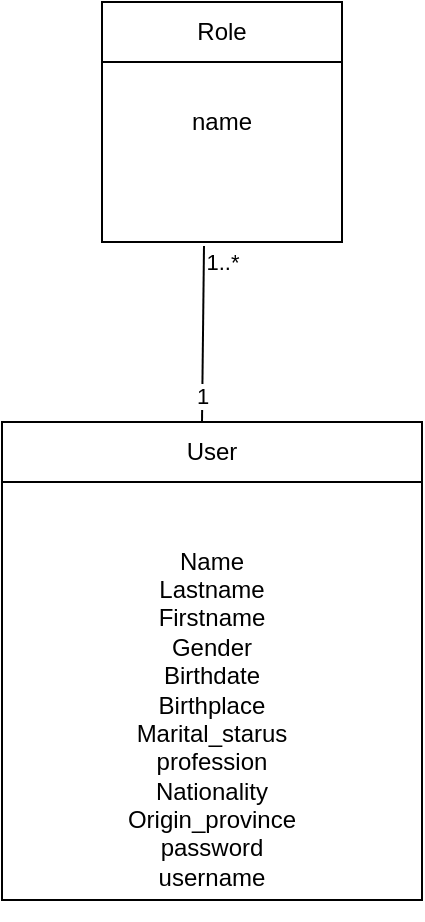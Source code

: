 <mxfile>
    <diagram id="1Tgc0WAK-sqbQ3idx1S3" name="Page-1">
        <mxGraphModel dx="543" dy="1284" grid="1" gridSize="10" guides="1" tooltips="1" connect="1" arrows="1" fold="1" page="1" pageScale="1" pageWidth="850" pageHeight="1100" math="0" shadow="0">
            <root>
                <mxCell id="0"/>
                <mxCell id="1" parent="0"/>
                <mxCell id="5" value="&lt;br&gt;&lt;br&gt;&lt;br&gt;Name&lt;br&gt;Lastname&lt;br&gt;Firstname&lt;br&gt;Gender&lt;br&gt;Birthdate&lt;br&gt;Birthplace&lt;br&gt;Marital_starus&lt;br&gt;profession&lt;br&gt;Nationality&lt;br&gt;Origin_province&lt;br&gt;password&lt;br&gt;username&lt;br&gt;&lt;br&gt;" style="whiteSpace=wrap;html=1;aspect=fixed;" parent="1" vertex="1">
                    <mxGeometry x="160" y="59" width="210" height="210" as="geometry"/>
                </mxCell>
                <mxCell id="4" value="User" style="rounded=0;whiteSpace=wrap;html=1;" parent="1" vertex="1">
                    <mxGeometry x="160" y="30" width="210" height="30" as="geometry"/>
                </mxCell>
                <mxCell id="10" value="" style="group" parent="1" vertex="1" connectable="0">
                    <mxGeometry x="210" y="-180" width="120" height="150" as="geometry"/>
                </mxCell>
                <mxCell id="7" value="name" style="whiteSpace=wrap;html=1;aspect=fixed;" parent="10" vertex="1">
                    <mxGeometry width="120" height="120" as="geometry"/>
                </mxCell>
                <mxCell id="8" value="Role" style="rounded=0;whiteSpace=wrap;html=1;" parent="10" vertex="1">
                    <mxGeometry width="120" height="30" as="geometry"/>
                </mxCell>
                <mxCell id="13" value="" style="endArrow=none;html=1;entryX=0.425;entryY=1.017;entryDx=0;entryDy=0;entryPerimeter=0;" parent="1" target="7" edge="1">
                    <mxGeometry width="50" height="50" relative="1" as="geometry">
                        <mxPoint x="260" y="30" as="sourcePoint"/>
                        <mxPoint x="310" y="-20" as="targetPoint"/>
                    </mxGeometry>
                </mxCell>
                <mxCell id="14" value="1..*" style="edgeLabel;html=1;align=center;verticalAlign=middle;resizable=0;points=[];" parent="13" vertex="1" connectable="0">
                    <mxGeometry x="0.569" relative="1" as="geometry">
                        <mxPoint x="9" y="-11" as="offset"/>
                    </mxGeometry>
                </mxCell>
                <mxCell id="15" value="1" style="edgeLabel;html=1;align=center;verticalAlign=middle;resizable=0;points=[];" parent="13" vertex="1" connectable="0">
                    <mxGeometry x="-0.704" relative="1" as="geometry">
                        <mxPoint as="offset"/>
                    </mxGeometry>
                </mxCell>
            </root>
        </mxGraphModel>
    </diagram>
</mxfile>